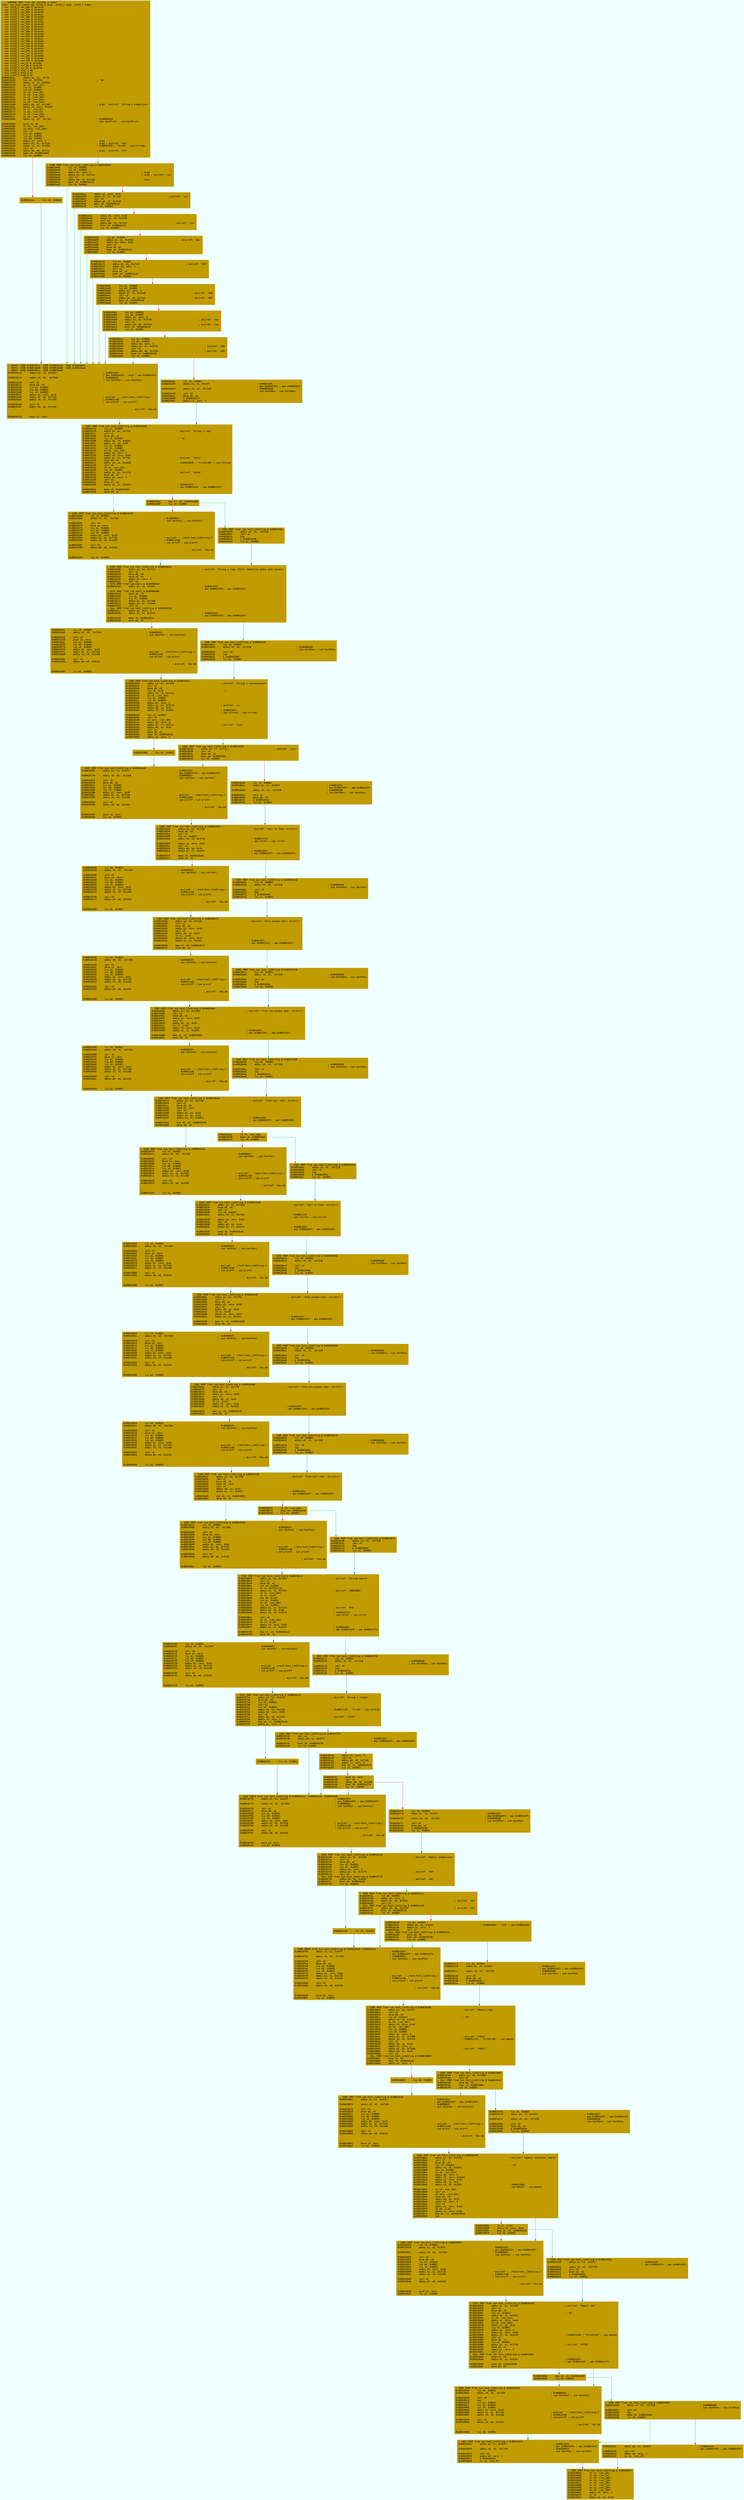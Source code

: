digraph code {
	graph [bgcolor=azure fontsize=8 fontname="Courier" splines="ortho"];
	node [fillcolor=gray style=filled shape=box];
	edge [arrowhead="normal"];
	"0x8001013c" [URL="sym.test_libString/0x8001013c", fillcolor="#c19c00",color="#c19c00", fontname="Courier",label="  ; UNKNOWN XREF from obj.testtab @ +0x6c\l3132: sym.test_libString (int32_t arg1, int32_t arg2, int32_t arg3);\l; var int32_t var_68h @ sp+0x10\l; var int32_t var_64h @ sp+0x14\l; var int32_t var_60h @ sp+0x18\l; var int32_t var_5ch @ sp+0x1c\l; var int32_t var_58h @ sp+0x20\l; var int32_t var_56h @ sp+0x22\l; var int32_t var_54h @ sp+0x24\l; var int32_t var_50h @ sp+0x28\l; var int32_t var_4eh @ sp+0x2a\l; var int32_t var_4ch @ sp+0x2c\l; var int32_t var_48h @ sp+0x30\l; var int32_t var_44h @ sp+0x34\l; var int32_t var_40h @ sp+0x38\l; var int32_t var_3ch @ sp+0x3c\l; var int32_t var_38h @ sp+0x40\l; var int32_t var_34h @ sp+0x44\l; var int32_t var_30h @ sp+0x48\l; var int32_t var_24h @ sp+0x54\l; var int32_t var_20h @ sp+0x58\l; var int32_t var_1ch @ sp+0x5c\l; var int32_t var_18h @ sp+0x60\l; var int32_t var_14h @ sp+0x64\l; var int32_t var_10h @ sp+0x68\l; var int32_t var_ch @ sp+0x6c\l; var int32_t var_8h @ sp+0x70\l; var int32_t var_4h @ sp+0x74\l; arg int32_t arg1 @ a0\l; arg int32_t arg2 @ a1\l; arg int32_t arg3 @ a2\l0x8001013c      addiu sp, sp, -0x78\l0x80010140      lui v0, 0x5758                                         ; 'XW'\l0x80010144      addiu v0, v0, 0x595a\l0x80010148      sw s2, (var_1ch)\l0x8001014c      lui a1, 0x8001\l0x80010150      lui s2, 0x8001\l0x80010154      sw ra, (var_4h)\l0x80010158      sw s4, (var_14h)\l0x8001015c      sw s1, (var_20h)\l0x80010160      sw s0, (var_24h)\l0x80010164      sw v0, (var_54h)\l0x80010168      addiu a1, a1, 0x7104                                   ; arg2 ; esilref: 'String n comparison'\l0x8001016c      addiu v0, zero, 0x5a59\l0x80010170      sw s7, (var_8h)\l0x80010174      sw s6, (var_ch)\l0x80010178      sw s5, (var_10h)\l0x8001017c      sw s3, (var_18h)\l0x80010180      addiu s2, s2, -0x71bc                                  ; 0x80008e44\l                                                                       ; sym.testPrint ; sym.testPrint\l0x80010184      move s0, a0\l0x80010188      sh v0, (var_50h)\l0x8001018c      sb zero, (var_4eh)\l0x80010190      jalr s2\l0x80010194      lui s4, 0x8001\l0x80010198      lui a1, 0x8001\l0x8001019c      lui a0, 0x8001\l0x800101a0      addiu a2, zero, 2                                      ; arg3\l0x800101a4      addiu a1, a1, 0x7118                                   ; arg2 ; esilref: 'WVU'\l0x800101a8      addiu s4, s4, 0x2094                                   ; 0x80012094 ; \"%\\x18\" ; sym.strncmp\l0x800101ac      jalr s4\l0x800101b0      addiu a0, a0, 0x711c                                   ; arg1 ; esilref: 'ZYX'\l0x800101b4      bgez v0, 0x80010a04\l0x800101b8      lui s1, 0x8001\l"]
	"0x800101bc" [URL="sym.test_libString/0x800101bc", fillcolor="#c19c00",color="#c19c00", fontname="Courier",label="0x800101bc      lui v0, 0x8001\l"]
	"0x800101c0" [URL="sym.test_libString/0x800101c0", fillcolor="#c19c00",color="#c19c00", fontname="Courier",label="; XREFS: CODE 0x80010a1c  CODE 0x80010a34  CODE 0x80010a4c  \l; XREFS: CODE 0x80010a68  CODE 0x80010a84  CODE 0x80010aa4  \l; XREFS: CODE 0x80010ac4  CODE 0x80010ae4  \l0x800101c0      addiu a1, s1, 0x43fc                                   ; 0x800143fc\l                                                                       ; aav.0x800143fc ; arg2 ; aav.0x800143fc\l0x800101c4      addiu v0, v0, -0x7204                                  ; 0x80008dfc\l                                                                       ; sym.testFail ; sym.testFail\l0x800101c8      jalr v0\l0x800101cc      move a0, s0\l0x800101d0      lui a1, 0x8001\l0x800101d4      lui a0, 0x8001\l0x800101d8      lui v0, 0x8001\l0x800101dc      addiu a2, zero, 0x16\l0x800101e0      addiu a1, a1, 0x7120                                   ; esilref: '../test/test_libString.c'\l0x800101e4      addiu v0, v0, 0x1c68                                   ; 0x80011c68\l                                                                       ; sym.printf ; sym.printf\l0x800101e8      jalr v0\l0x800101ec      addiu a0, a0, 0x5104                                   \l; esilref: '\t&s:&d\r\l; '\l0x800101f0      move s3, zero\l"]
	"0x800101f4" [URL="sym.test_libString/0x800101f4", fillcolor="#c19c00",color="#c19c00", fontname="Courier",label="; CODE XREF from sym.test_libString @ 0x80010b00\l0x800101f4      lui a1, 0x8001\l0x800101f8      addiu a1, a1, 0x715c                                   ; esilref: 'String n copy'\l0x800101fc      jalr s2\l0x80010200      move a0, s0\l0x80010204      lui v0, 0x6463                                         ; 'cd'\l0x80010208      addiu v0, v0, 0x6261\l0x8001020c      addiu s5, sp, 0x44\l0x80010210      lui a1, 0x8001\l0x80010214      lui s6, 0x8001\l0x80010218      sw v0, (var_34h)\l0x8001021c      addiu a2, zero, 3\l0x80010220      addiu v0, zero, 0x65\l0x80010224      addiu a1, a1, 0x716c                                   ; esilref: 'fghij'\l0x80010228      move a0, s5\l0x8001022c      addiu s6, s6, 0x20d8                                   ; 0x800120d8 ; \"%\\x10\\x80\" ; sym.strncpy\l0x80010230      jalr s6\l0x80010234      sh v0, (var_30h)\l0x80010238      lui a1, 0x8001\l0x8001023c      addiu a1, a1, 0x7174                                   ; esilref: 'fghde'\l0x80010240      move a0, s5\l0x80010244      addiu a2, zero, 5\l0x80010248      jalr s4\l0x8001024c      move s7, v0\l0x80010250      addiu a1, s1, 0x43fc                                   ; 0x800143fc\l                                                                       ; aav.0x800143fc ; aav.0x800143fc\l0x80010254      bnez v0, 0x80010264\l0x80010258      move a0, s0\l"]
	"0x8001025c" [URL="sym.test_libString/0x8001025c", fillcolor="#c19c00",color="#c19c00", fontname="Courier",label="0x8001025c      beq s7, s5, 0x80010b08\l0x80010260      lui v0, 0x8001\l"]
	"0x80010264" [URL="sym.test_libString/0x80010264", fillcolor="#c19c00",color="#c19c00", fontname="Courier",label="; CODE XREF from sym.test_libString @ 0x80010254\l0x80010264      lui v0, 0x8001\l0x80010268      addiu v0, v0, -0x7204                                  ; 0x80008dfc\l                                                                       ; sym.testFail ; sym.testFail\l0x8001026c      jalr v0\l0x80010270      move s3, zero\l0x80010274      lui a1, 0x8001\l0x80010278      lui a0, 0x8001\l0x8001027c      lui v0, 0x8001\l0x80010280      addiu a2, zero, 0x25\l0x80010284      addiu a1, a1, 0x7120                                   ; esilref: '../test/test_libString.c'\l0x80010288      addiu v0, v0, 0x1c68                                   ; 0x80011c68\l                                                                       ; sym.printf ; sym.printf\l0x8001028c      jalr v0\l0x80010290      addiu a0, a0, 0x5104                                   \l; esilref: '\t&s:&d\r\l; '\l0x80010294      lui a1, 0x8001\l"]
	"0x80010298" [URL="sym.test_libString/0x80010298", fillcolor="#c19c00",color="#c19c00", fontname="Courier",label="; CODE XREF from sym.test_libString @ 0x80010b14\l0x80010298      addiu a1, a1, 0x717c                                   ; esilref: 'String n copy (fills remaining space with zeroes)'\l0x8001029c      jalr s2\l0x800102a0      move a0, s0\l0x800102a4      move a0, s5\l0x800102a8      addiu a2, zero, 6\l0x800102ac      jalr s6\l; DATA XREF from sym.shell @ 0x80006340\l0x800102b0      addiu a1, s1, 0x43fc                                   ; 0x800143fc\l                                                                       ; aav.0x800143fc ; aav.0x800143fc\l; DATA XREF from sym.shell @ 0x80006384\l0x800102b4      move a0, s5\l0x800102b8      lui a1, 0x8001\l0x800102bc      lui s5, 0x8001\l0x800102c0      addiu a1, a1, 0x7348\l0x800102c4      addiu s5, s5, 0x1be4\l0x800102c8      jalr s5\l; CALL XREF from sym.test_libString @ 0x800102c8\l0x800102cc      addiu a2, zero, 6\l0x800102d0      addiu a1, s1, 0x43fc                                   ; 0x800143fc\l                                                                       ; aav.0x800143fc ; aav.0x800143fc\l0x800102d4      beqz v0, 0x80010b1c\l0x800102d8      move a0, s0\l"]
	"0x800102dc" [URL="sym.test_libString/0x800102dc", fillcolor="#c19c00",color="#c19c00", fontname="Courier",label="0x800102dc      lui v0, 0x8001\l0x800102e0      addiu v0, v0, -0x7204                                  ; 0x80008dfc\l                                                                       ; sym.testFail ; sym.testFail\l0x800102e4      jalr v0\l0x800102e8      move s3, zero\l0x800102ec      lui a1, 0x8001\l0x800102f0      lui a0, 0x8001\l0x800102f4      lui v0, 0x8001\l0x800102f8      addiu a2, zero, 0x29\l0x800102fc      addiu a1, a1, 0x7120                                   ; esilref: '../test/test_libString.c'\l0x80010300      addiu v0, v0, 0x1c68                                   ; 0x80011c68\l                                                                       ; sym.printf ; sym.printf\l0x80010304      jalr v0\l0x80010308      addiu a0, a0, 0x5104                                   \l; esilref: '\t&s:&d\r\l; '\l0x8001030c      lui a1, 0x8001\l"]
	"0x80010310" [URL="sym.test_libString/0x80010310", fillcolor="#c19c00",color="#c19c00", fontname="Courier",label="; CODE XREF from sym.test_libString @ 0x80010b2c\l0x80010310      addiu a1, a1, 0x71b0                                   ; esilref: 'String n concantenate'\l0x80010314      jalr s2\l0x80010318      move a0, s0\l0x8001031c      lui v0, 0x78                                           ; 'x'\l0x80010320      addiu v0, v0, 0x797a\l0x80010324      sw v0, (var_3ch)\l0x80010328      lui a1, 0x8001\l0x8001032c      lui v0, 0x8001\l0x80010330      addiu a2, zero, 1\l0x80010334      addiu a1, a1, 0x71c8                                   ; esilref: 'wv'\l0x80010338      addiu a0, sp, 0x3c\l0x8001033c      addiu v0, v0, 0x201c                                   ; 0x8001201c\l                                                                       ; sym.strncat ; sym.strncat\l0x80010340      lui s7, 0x8001\l0x80010344      jalr v0\l0x80010348      sh zero, (var_38h)\l0x8001034c      addiu a2, zero, 4\l0x80010350      addiu a1, s7, 0x71cc                                   ; esilref: 'zyxw'\l0x80010354      addiu a0, sp, 0x3c\l0x80010358      jalr s4\l0x8001035c      move s6, v0\l0x80010360      beqz v0, 0x80010b34\l0x80010364      addiu a2, zero, 4\l"]
	"0x80010368" [URL="sym.test_libString/0x80010368", fillcolor="#c19c00",color="#c19c00", fontname="Courier",label="0x80010368      lui v0, 0x8001\l"]
	"0x8001036c" [URL="sym.test_libString/0x8001036c", fillcolor="#c19c00",color="#c19c00", fontname="Courier",label="; CODE XREF from sym.test_libString @ 0x80010b40\l0x8001036c      addiu a1, s1, 0x43fc                                   ; 0x800143fc\l                                                                       ; aav.0x800143fc ; aav.0x800143fc\l0x80010370      addiu v0, v0, -0x7204                                  ; 0x80008dfc\l                                                                       ; sym.testFail ; sym.testFail\l0x80010374      jalr v0\l0x80010378      move a0, s0\l0x8001037c      lui a1, 0x8001\l0x80010380      lui a0, 0x8001\l0x80010384      lui v0, 0x8001\l0x80010388      addiu a2, zero, 0x30\l0x8001038c      addiu a1, a1, 0x7120                                   ; esilref: '../test/test_libString.c'\l0x80010390      addiu v0, v0, 0x1c68                                   ; 0x80011c68\l                                                                       ; sym.printf ; sym.printf\l0x80010394      jalr v0\l0x80010398      addiu a0, a0, 0x5104                                   \l; esilref: '\t&s:&d\r\l; '\l0x8001039c      move s3, zero\l0x800103a0      lui a1, 0x8001\l"]
	"0x800103a4" [URL="sym.test_libString/0x800103a4", fillcolor="#c19c00",color="#c19c00", fontname="Courier",label="; CODE XREF from sym.test_libString @ 0x80010b5c\l0x800103a4      addiu a1, a1, 0x71d4                                   ; esilref: 'Fail to find; strchr()'\l0x800103a8      move a0, s0\l0x800103ac      jalr s2\l0x800103b0      lui s4, 0x8001\l0x800103b4      addiu s4, s4, 0x1f18                                   ; 0x80011f18\l                                                                       ; sym.strchr ; sym.strchr\l0x800103b8      addiu a1, zero, 0x61\l0x800103bc      jalr s4\l0x800103c0      addiu a0, sp, 0x24\l0x800103c4      addiu a1, s1, 0x43fc                                   ; 0x800143fc\l                                                                       ; aav.0x800143fc ; aav.0x800143fc\l0x800103c8      beqz v0, 0x80010b64\l0x800103cc      move a0, s0\l"]
	"0x800103d0" [URL="sym.test_libString/0x800103d0", fillcolor="#c19c00",color="#c19c00", fontname="Courier",label="0x800103d0      lui v0, 0x8001\l0x800103d4      addiu v0, v0, -0x7204                                  ; 0x80008dfc\l                                                                       ; sym.testFail ; sym.testFail\l0x800103d8      jalr v0\l0x800103dc      move s3, zero\l0x800103e0      lui a1, 0x8001\l0x800103e4      lui a0, 0x8001\l0x800103e8      lui v0, 0x8001\l0x800103ec      addiu a2, zero, 0x37\l0x800103f0      addiu a1, a1, 0x7120                                   ; esilref: '../test/test_libString.c'\l0x800103f4      addiu v0, v0, 0x1c68                                   ; 0x80011c68\l                                                                       ; sym.printf ; sym.printf\l0x800103f8      jalr v0\l0x800103fc      addiu a0, a0, 0x5104                                   \l; esilref: '\t&s:&d\r\l; '\l0x80010400      lui a1, 0x8001\l"]
	"0x80010404" [URL="sym.test_libString/0x80010404", fillcolor="#c19c00",color="#c19c00", fontname="Courier",label="; CODE XREF from sym.test_libString @ 0x80010b74\l0x80010404      addiu a1, a1, 0x71ec                                   ; esilref: 'Find unique char; strchr()'\l0x80010408      jalr s2\l0x8001040c      move a0, s0\l0x80010410      addiu a1, zero, 0x58\l0x80010414      jalr s4\l0x80010418      addiu a0, sp, 0x24\l0x8001041c      lb v1, 1(v0)\l0x80010420      addiu v0, zero, 0x57\l0x80010424      addiu a1, s1, 0x43fc                                   ; 0x800143fc\l                                                                       ; aav.0x800143fc ; aav.0x800143fc\l0x80010428      beq v1, v0, 0x80010b7c\l0x8001042c      move a0, s0\l"]
	"0x80010430" [URL="sym.test_libString/0x80010430", fillcolor="#c19c00",color="#c19c00", fontname="Courier",label="0x80010430      lui v0, 0x8001\l0x80010434      addiu v0, v0, -0x7204                                  ; 0x80008dfc\l                                                                       ; sym.testFail ; sym.testFail\l0x80010438      jalr v0\l0x8001043c      move s3, zero\l0x80010440      lui a1, 0x8001\l0x80010444      lui a0, 0x8001\l0x80010448      lui v0, 0x8001\l0x8001044c      addiu a2, zero, 0x3c\l0x80010450      addiu a1, a1, 0x7120                                   ; esilref: '../test/test_libString.c'\l0x80010454      addiu v0, v0, 0x1c68                                   ; 0x80011c68\l                                                                       ; sym.printf ; sym.printf\l0x80010458      jalr v0\l0x8001045c      addiu a0, a0, 0x5104                                   \l; esilref: '\t&s:&d\r\l; '\l0x80010460      lui a1, 0x8001\l"]
	"0x80010464" [URL="sym.test_libString/0x80010464", fillcolor="#c19c00",color="#c19c00", fontname="Courier",label="; CODE XREF from sym.test_libString @ 0x80010b8c\l0x80010464      addiu a1, a1, 0x7208                                   ; esilref: 'Find non-unique char; strchr()'\l0x80010468      jalr s2\l0x8001046c      move a0, s0\l0x80010470      addiu a1, zero, 0x59\l0x80010474      jalr s4\l0x80010478      addiu a0, sp, 0x24\l0x8001047c      lb v1, 1(v0)\l0x80010480      addiu v0, zero, 0x58\l0x80010484      addiu a1, s1, 0x43fc                                   ; 0x800143fc\l                                                                       ; aav.0x800143fc ; aav.0x800143fc\l0x80010488      beq v1, v0, 0x80010b94\l0x8001048c      move a0, s0\l"]
	"0x80010490" [URL="sym.test_libString/0x80010490", fillcolor="#c19c00",color="#c19c00", fontname="Courier",label="0x80010490      lui v0, 0x8001\l0x80010494      addiu v0, v0, -0x7204                                  ; 0x80008dfc\l                                                                       ; sym.testFail ; sym.testFail\l0x80010498      jalr v0\l0x8001049c      move s3, zero\l0x800104a0      lui a1, 0x8001\l0x800104a4      lui a0, 0x8001\l0x800104a8      lui v0, 0x8001\l0x800104ac      addiu a2, zero, 0x41\l0x800104b0      addiu a1, a1, 0x7120                                   ; esilref: '../test/test_libString.c'\l0x800104b4      addiu v0, v0, 0x1c68                                   ; 0x80011c68\l                                                                       ; sym.printf ; sym.printf\l0x800104b8      jalr v0\l0x800104bc      addiu a0, a0, 0x5104                                   \l; esilref: '\t&s:&d\r\l; '\l0x800104c0      lui a1, 0x8001\l"]
	"0x800104c4" [URL="sym.test_libString/0x800104c4", fillcolor="#c19c00",color="#c19c00", fontname="Courier",label="; CODE XREF from sym.test_libString @ 0x80010ba4\l0x800104c4      addiu a1, a1, 0x7228                                   ; esilref: 'Find null char; strchr()'\l0x800104c8      jalr s2\l0x800104cc      move a0, s0\l0x800104d0      move a1, zero\l0x800104d4      jalr s4\l0x800104d8      addiu a0, sp, 0x24\l0x800104dc      addiu s6, sp, 0x2a\l0x800104e0      addiu a1, s1, 0x43fc                                   ; 0x800143fc\l                                                                       ; aav.0x800143fc ; aav.0x800143fc\l0x800104e4      bne s6, v0, 0x800104f8\l0x800104e8      move a0, s0\l"]
	"0x800104ec" [URL="sym.test_libString/0x800104ec", fillcolor="#c19c00",color="#c19c00", fontname="Courier",label="0x800104ec      lb v0, (var_4eh)\l0x800104f0      beqz v0, 0x80010bac\l0x800104f4      lui v0, 0x8001\l"]
	"0x800104f8" [URL="sym.test_libString/0x800104f8", fillcolor="#c19c00",color="#c19c00", fontname="Courier",label="; CODE XREF from sym.test_libString @ 0x800104e4\l0x800104f8      lui v0, 0x8001\l0x800104fc      addiu v0, v0, -0x7204                                  ; 0x80008dfc\l                                                                       ; sym.testFail ; sym.testFail\l0x80010500      jalr v0\l0x80010504      move s3, zero\l0x80010508      lui a1, 0x8001\l0x8001050c      lui a0, 0x8001\l0x80010510      lui v0, 0x8001\l0x80010514      addiu a2, zero, 0x46\l0x80010518      addiu a1, a1, 0x7120                                   ; esilref: '../test/test_libString.c'\l0x8001051c      addiu v0, v0, 0x1c68                                   ; 0x80011c68\l                                                                       ; sym.printf ; sym.printf\l0x80010520      jalr v0\l0x80010524      addiu a0, a0, 0x5104                                   \l; esilref: '\t&s:&d\r\l; '\l0x80010528      lui a1, 0x8001\l"]
	"0x8001052c" [URL="sym.test_libString/0x8001052c", fillcolor="#c19c00",color="#c19c00", fontname="Courier",label="; CODE XREF from sym.test_libString @ 0x80010bb8\l0x8001052c      addiu a1, a1, 0x7244                                   ; esilref: 'Fail to find; strrchr()'\l0x80010530      move a0, s0\l0x80010534      jalr s2\l0x80010538      lui s4, 0x8001\l0x8001053c      addiu s4, s4, 0x214c                                   ; 0x8001214c\l                                                                       ; sym.strrchr ; sym.strrchr\l0x80010540      addiu a1, zero, 0x61\l0x80010544      jalr s4\l0x80010548      addiu a0, sp, 0x24\l0x8001054c      addiu a1, s1, 0x43fc                                   ; 0x800143fc\l                                                                       ; aav.0x800143fc ; aav.0x800143fc\l0x80010550      beqz v0, 0x80010bc0\l0x80010554      move a0, s0\l"]
	"0x80010558" [URL="sym.test_libString/0x80010558", fillcolor="#c19c00",color="#c19c00", fontname="Courier",label="0x80010558      lui v0, 0x8001\l0x8001055c      addiu v0, v0, -0x7204                                  ; 0x80008dfc\l                                                                       ; sym.testFail ; sym.testFail\l0x80010560      jalr v0\l0x80010564      move s3, zero\l0x80010568      lui a1, 0x8001\l0x8001056c      lui a0, 0x8001\l0x80010570      lui v0, 0x8001\l0x80010574      addiu a2, zero, 0x4c\l0x80010578      addiu a1, a1, 0x7120                                   ; esilref: '../test/test_libString.c'\l0x8001057c      addiu v0, v0, 0x1c68                                   ; 0x80011c68\l                                                                       ; sym.printf ; sym.printf\l0x80010580      jalr v0\l0x80010584      addiu a0, a0, 0x5104                                   \l; esilref: '\t&s:&d\r\l; '\l0x80010588      lui a1, 0x8001\l"]
	"0x8001058c" [URL="sym.test_libString/0x8001058c", fillcolor="#c19c00",color="#c19c00", fontname="Courier",label="; CODE XREF from sym.test_libString @ 0x80010bd0\l0x8001058c      addiu a1, a1, 0x725c                                   ; esilref: 'Find unique char; strrchr()'\l0x80010590      jalr s2\l0x80010594      move a0, s0\l0x80010598      addiu a1, zero, 0x58\l0x8001059c      jalr s4\l0x800105a0      addiu a0, sp, 0x24\l0x800105a4      lb v1, 1(v0)\l0x800105a8      addiu v0, zero, 0x57\l0x800105ac      addiu a1, s1, 0x43fc                                   ; 0x800143fc\l                                                                       ; aav.0x800143fc ; aav.0x800143fc\l0x800105b0      beq v1, v0, 0x80010bd8\l0x800105b4      move a0, s0\l"]
	"0x800105b8" [URL="sym.test_libString/0x800105b8", fillcolor="#c19c00",color="#c19c00", fontname="Courier",label="0x800105b8      lui v0, 0x8001\l0x800105bc      addiu v0, v0, -0x7204                                  ; 0x80008dfc\l                                                                       ; sym.testFail ; sym.testFail\l0x800105c0      jalr v0\l0x800105c4      move s3, zero\l0x800105c8      lui a1, 0x8001\l0x800105cc      lui a0, 0x8001\l0x800105d0      lui v0, 0x8001\l0x800105d4      addiu a2, zero, 0x51\l0x800105d8      addiu a1, a1, 0x7120                                   ; esilref: '../test/test_libString.c'\l0x800105dc      addiu v0, v0, 0x1c68                                   ; 0x80011c68\l                                                                       ; sym.printf ; sym.printf\l0x800105e0      jalr v0\l0x800105e4      addiu a0, a0, 0x5104                                   \l; esilref: '\t&s:&d\r\l; '\l0x800105e8      lui a1, 0x8001\l"]
	"0x800105ec" [URL="sym.test_libString/0x800105ec", fillcolor="#c19c00",color="#c19c00", fontname="Courier",label="; CODE XREF from sym.test_libString @ 0x80010be8\l0x800105ec      addiu a1, a1, 0x7278                                   ; esilref: 'Find non-unique char; strrchr()'\l0x800105f0      jalr s2\l0x800105f4      move a0, s0\l0x800105f8      addiu a1, zero, 0x59\l0x800105fc      jalr s4\l0x80010600      addiu a0, sp, 0x24\l0x80010604      lb v1, 1(v0)\l0x80010608      addiu v0, zero, 0x5a\l0x8001060c      addiu a1, s1, 0x43fc                                   ; 0x800143fc\l                                                                       ; aav.0x800143fc ; aav.0x800143fc\l0x80010610      beq v1, v0, 0x80010bf0\l0x80010614      move a0, s0\l"]
	"0x80010618" [URL="sym.test_libString/0x80010618", fillcolor="#c19c00",color="#c19c00", fontname="Courier",label="0x80010618      lui v0, 0x8001\l0x8001061c      addiu v0, v0, -0x7204                                  ; 0x80008dfc\l                                                                       ; sym.testFail ; sym.testFail\l0x80010620      jalr v0\l0x80010624      move s3, zero\l0x80010628      lui a1, 0x8001\l0x8001062c      lui a0, 0x8001\l0x80010630      lui v0, 0x8001\l0x80010634      addiu a2, zero, 0x56\l0x80010638      addiu a1, a1, 0x7120                                   ; esilref: '../test/test_libString.c'\l0x8001063c      addiu v0, v0, 0x1c68                                   ; 0x80011c68\l                                                                       ; sym.printf ; sym.printf\l0x80010640      jalr v0\l0x80010644      addiu a0, a0, 0x5104                                   \l; esilref: '\t&s:&d\r\l; '\l0x80010648      lui a1, 0x8001\l"]
	"0x8001064c" [URL="sym.test_libString/0x8001064c", fillcolor="#c19c00",color="#c19c00", fontname="Courier",label="; CODE XREF from sym.test_libString @ 0x80010c00\l0x8001064c      addiu a1, a1, 0x7298                                   ; esilref: 'Find null char; strrchr()'\l0x80010650      jalr s2\l0x80010654      move a0, s0\l0x80010658      move a1, zero\l0x8001065c      jalr s4\l0x80010660      addiu a0, sp, 0x24\l0x80010664      addiu a1, s1, 0x43fc                                   ; 0x800143fc\l                                                                       ; aav.0x800143fc ; aav.0x800143fc\l0x80010668      bne s6, v0, 0x8001067c\l0x8001066c      move a0, s0\l"]
	"0x80010670" [URL="sym.test_libString/0x80010670", fillcolor="#c19c00",color="#c19c00", fontname="Courier",label="0x80010670      lb v0, (var_4eh)\l0x80010674      beqz v0, 0x80010c08\l0x80010678      lui v0, 0x8001\l"]
	"0x8001067c" [URL="sym.test_libString/0x8001067c", fillcolor="#c19c00",color="#c19c00", fontname="Courier",label="; CODE XREF from sym.test_libString @ 0x80010668\l0x8001067c      lui v0, 0x8001\l0x80010680      addiu v0, v0, -0x7204                                  ; 0x80008dfc\l                                                                       ; sym.testFail ; sym.testFail\l0x80010684      jalr v0\l0x80010688      move s3, zero\l0x8001068c      lui a1, 0x8001\l0x80010690      lui a0, 0x8001\l0x80010694      lui v0, 0x8001\l0x80010698      addiu a2, zero, 0x5b\l0x8001069c      addiu a1, a1, 0x7120                                   ; esilref: '../test/test_libString.c'\l0x800106a0      addiu v0, v0, 0x1c68                                   ; 0x80011c68\l                                                                       ; sym.printf ; sym.printf\l0x800106a4      jalr v0\l0x800106a8      addiu a0, a0, 0x5104                                   \l; esilref: '\t&s:&d\r\l; '\l0x800106ac      lui a1, 0x8001\l"]
	"0x800106b0" [URL="sym.test_libString/0x800106b0", fillcolor="#c19c00",color="#c19c00", fontname="Courier",label="; CODE XREF from sym.test_libString @ 0x80010c14\l0x800106b0      addiu a1, a1, 0x72b4                                   ; esilref: 'String search'\l0x800106b4      jalr s2\l0x800106b8      move a0, s0\l0x800106bc      lui v0, 0x8001\l0x800106c0      lw v1, 0x733c(v0)\l0x800106c4      addiu v0, v0, 0x733c                                   ; esilref: 'ABBCDEBA'\l0x800106c8      sw v1, (var_68h)\l0x800106cc      lw v1, 4(v0)\l0x800106d0      lbu v0, 8(v0)\l0x800106d4      lui a1, 0x8001\l0x800106d8      sb v0, (var_60h)\l0x800106dc      lui v0, 0x8001\l0x800106e0      addiu a1, a1, 0x72c4                                   ; esilref: 'BCD'\l0x800106e4      addiu a0, sp, 0x10\l0x800106e8      addiu v0, v0, 0x2174                                   ; 0x80012174\l                                                                       ; sym.strstr ; sym.strstr\l0x800106ec      jalr v0\l0x800106f0      sw v1, (var_64h)\l0x800106f4      lb v1, 3(v0)\l0x800106f8      addiu v0, zero, 0x45\l0x800106fc      addiu a1, s1, 0x43fc                                   ; 0x800143fc\l                                                                       ; aav.0x800143fc ; aav.0x800143fc\l0x80010700      beq v1, v0, 0x80010c1c\l0x80010704      move a0, s0\l"]
	"0x80010708" [URL="sym.test_libString/0x80010708", fillcolor="#c19c00",color="#c19c00", fontname="Courier",label="0x80010708      lui v0, 0x8001\l0x8001070c      addiu v0, v0, -0x7204                                  ; 0x80008dfc\l                                                                       ; sym.testFail ; sym.testFail\l0x80010710      jalr v0\l0x80010714      move s3, zero\l0x80010718      lui a1, 0x8001\l0x8001071c      lui a0, 0x8001\l0x80010720      lui v0, 0x8001\l0x80010724      addiu a2, zero, 0x63\l0x80010728      addiu a1, a1, 0x7120                                   ; esilref: '../test/test_libString.c'\l0x8001072c      addiu v0, v0, 0x1c68                                   ; 0x80011c68\l                                                                       ; sym.printf ; sym.printf\l0x80010730      jalr v0\l0x80010734      addiu a0, a0, 0x5104                                   \l; esilref: '\t&s:&d\r\l; '\l0x80010738      lui a1, 0x8001\l"]
	"0x8001073c" [URL="sym.test_libString/0x8001073c", fillcolor="#c19c00",color="#c19c00", fontname="Courier",label="; CODE XREF from sym.test_libString @ 0x80010c2c\l0x8001073c      addiu a1, a1, 0x72c8                                   ; esilref: 'String n length'\l0x80010740      move a0, s0\l0x80010744      lui s6, 0x8001\l0x80010748      jalr s2\l0x8001074c      lui s4, 0x8001\l0x80010750      addiu s4, s4, 0x2120                                   ; 0x80012120 ; \"%\\x10\" ; sym.strnlen\l0x80010754      addiu a1, zero, 0x64\l0x80010758      jalr s4\l0x8001075c      addiu a0, s6, 0x72d8                                   ; esilref: '12345'\l0x80010760      addiu v1, zero, 5\l0x80010764      beq v0, v1, 0x80010c34\l0x80010768      addiu a1, zero, 5\l"]
	"0x8001076c" [URL="sym.test_libString/0x8001076c", fillcolor="#c19c00",color="#c19c00", fontname="Courier",label="0x8001076c      lui v0, 0x8001\l"]
	"0x80010770" [URL="sym.test_libString/0x80010770", fillcolor="#c19c00",color="#c19c00", fontname="Courier",label="; CODE XREFS from sym.test_libString @ 0x80010c3c, 0x80010c54, 0x80010c68\l0x80010770      addiu a1, s1, 0x43fc                                   ; 0x800143fc\l                                                                       ; aav.0x800143fc ; aav.0x800143fc\l0x80010774      addiu v0, v0, -0x7204                                  ; 0x80008dfc\l                                                                       ; sym.testFail ; sym.testFail\l0x80010778      jalr v0\l0x8001077c      move a0, s0\l0x80010780      lui a1, 0x8001\l0x80010784      lui a0, 0x8001\l0x80010788      lui v0, 0x8001\l0x8001078c      addiu a2, zero, 0x67\l0x80010790      addiu a1, a1, 0x7120                                   ; esilref: '../test/test_libString.c'\l0x80010794      addiu v0, v0, 0x1c68                                   ; 0x80011c68\l                                                                       ; sym.printf ; sym.printf\l0x80010798      jalr v0\l0x8001079c      addiu a0, a0, 0x5104                                   \l; esilref: '\t&s:&d\r\l; '\l0x800107a0      move s3, zero\l0x800107a4      lui a1, 0x8001\l"]
	"0x800107a8" [URL="sym.test_libString/0x800107a8", fillcolor="#c19c00",color="#c19c00", fontname="Courier",label="; CODE XREF from sym.test_libString @ 0x80010c84\l0x800107a8      addiu a1, a1, 0x72e0                                   ; esilref: 'Memory comparsion'\l0x800107ac      jalr s2\l0x800107b0      move a0, s0\l0x800107b4      lui a1, 0x8001\l0x800107b8      lui a0, 0x8001\l0x800107bc      addiu a2, zero, 3\l0x800107c0      addiu a1, a1, 0x72f4                                   ; esilref: 'DEF'\l0x800107c4      jalr s5\l; CALL XREF from sym.test_libString @ 0x800107c4\l0x800107c8      addiu a0, a0, 0x5b6c                                   ; esilref: 'ABC'\l0x800107cc      blez v0, 0x80010c8c\l0x800107d0      lui a1, 0x8001\l"]
	"0x800107d4" [URL="sym.test_libString/0x800107d4", fillcolor="#c19c00",color="#c19c00", fontname="Courier",label="0x800107d4      lui v0, 0x8001\l"]
	"0x800107d8" [URL="sym.test_libString/0x800107d8", fillcolor="#c19c00",color="#c19c00", fontname="Courier",label="; CODE XREFS from sym.test_libString @ 0x80010ca0, 0x80010cbc\l0x800107d8      addiu a1, s1, 0x43fc                                   ; 0x800143fc\l                                                                       ; aav.0x800143fc ; aav.0x800143fc\l0x800107dc      addiu v0, v0, -0x7204                                  ; 0x80008dfc\l                                                                       ; sym.testFail ; sym.testFail\l0x800107e0      jalr v0\l0x800107e4      move a0, s0\l0x800107e8      lui a1, 0x8001\l0x800107ec      lui a0, 0x8001\l0x800107f0      lui v0, 0x8001\l0x800107f4      addiu a2, zero, 0x6e\l0x800107f8      addiu a1, a1, 0x7120                                   ; esilref: '../test/test_libString.c'\l0x800107fc      addiu v0, v0, 0x1c68                                   ; 0x80011c68\l                                                                       ; sym.printf ; sym.printf\l0x80010800      jalr v0\l0x80010804      addiu a0, a0, 0x5104                                   \l; esilref: '\t&s:&d\r\l; '\l0x80010808      move s3, zero\l0x8001080c      lui a1, 0x8001\l"]
	"0x80010810" [URL="sym.test_libString/0x80010810", fillcolor="#c19c00",color="#c19c00", fontname="Courier",label="; CODE XREF from sym.test_libString @ 0x80010cd8\l0x80010810      addiu a1, a1, 0x72fc                                   ; esilref: 'Memory copy'\l0x80010814      jalr s2\l0x80010818      move a0, s0\l0x8001081c      lui v0, 0x4443                                         ; 'CD'\l0x80010820      addiu v0, v0, 0x4241\l0x80010824      sw v0, (var_44h)\l0x80010828      addiu v0, zero, 0x45\l0x8001082c      sh v0, (var_40h)\l0x80010830      lui s6, 0x8001\l0x80010834      lui v0, 0x8001\l0x80010838      addiu a2, zero, 5\l0x8001083c      addiu a1, s6, 0x7308                                   ; esilref: 'FGHIJ'\l0x80010840      addiu v0, v0, 0x1c14                                   ; 0x80011c14 ; \"%\\x10\\x80\" ; sym.memcpy\l0x80010844      jalr v0\l0x80010848      addiu a0, sp, 0x34\l0x8001084c      addiu a2, zero, 5\l0x80010850      addiu a1, s6, 0x7308                                   ; esilref: 'FGHIJ'\l0x80010854      addiu a0, sp, 0x34\l0x80010858      jalr s5\l; CALL XREF from sym.test_libString @ 0x80010858\l0x8001085c      move s4, v0\l0x80010860      beqz v0, 0x80010ce0\l0x80010864      addiu a2, zero, 5\l"]
	"0x80010868" [URL="sym.test_libString/0x80010868", fillcolor="#c19c00",color="#c19c00", fontname="Courier",label="0x80010868      lui v0, 0x8001\l"]
	"0x8001086c" [URL="sym.test_libString/0x8001086c", fillcolor="#c19c00",color="#c19c00", fontname="Courier",label="; CODE XREF from sym.test_libString @ 0x80010cec\l0x8001086c      addiu a1, s1, 0x43fc                                   ; 0x800143fc\l                                                                       ; aav.0x800143fc ; aav.0x800143fc\l0x80010870      addiu v0, v0, -0x7204                                  ; 0x80008dfc\l                                                                       ; sym.testFail ; sym.testFail\l0x80010874      jalr v0\l0x80010878      move a0, s0\l0x8001087c      lui a1, 0x8001\l0x80010880      lui a0, 0x8001\l0x80010884      lui v0, 0x8001\l0x80010888      addiu a2, zero, 0x77\l0x8001088c      addiu a1, a1, 0x7120                                   ; esilref: '../test/test_libString.c'\l0x80010890      addiu v0, v0, 0x1c68                                   ; 0x80011c68\l                                                                       ; sym.printf ; sym.printf\l0x80010894      jalr v0\l0x80010898      addiu a0, a0, 0x5104                                   \l; esilref: '\t&s:&d\r\l; '\l0x8001089c      move s3, zero\l0x800108a0      lui a1, 0x8001\l"]
	"0x800108a4" [URL="sym.test_libString/0x800108a4", fillcolor="#c19c00",color="#c19c00", fontname="Courier",label="; CODE XREF from sym.test_libString @ 0x80010d08\l0x800108a4      addiu a1, a1, 0x7310                                   ; esilref: 'Memory character search'\l0x800108a8      jalr s2\l0x800108ac      move a0, s0\l0x800108b0      lui v0, 0x6463                                         ; 'cd'\l0x800108b4      addiu v0, v0, 0x6261\l0x800108b8      lui s4, 0x8001\l0x800108bc      sw v0, (var_5ch)\l0x800108c0      addiu a2, zero, 6\l0x800108c4      addiu v0, zero, 0x6162\l0x800108c8      addiu a1, zero, 0x62\l0x800108cc      addiu a0, sp, 0x1c\l0x800108d0      addiu s4, s4, 0x1bbc                                   ; 0x80011bbc\l                                                                       ; sym.memchr ; sym.memchr\l0x800108d4      sh v0, (var_58h)\l0x800108d8      jalr s4\l0x800108dc      sb zero, (var_56h)\l0x800108e0      move s6, v0\l0x800108e4      addiu a0, sp, 0x1c\l0x800108e8      addiu a2, zero, 6\l0x800108ec      jalr s4\l0x800108f0      addiu a1, zero, 0x63\l0x800108f4      lb a0, 1(s6)\l0x800108f8      addiu v1, zero, 0x63\l0x800108fc      bne a0, v1, 0x80010914\l0x80010900      nop\l"]
	"0x80010904" [URL="sym.test_libString/0x80010904", fillcolor="#c19c00",color="#c19c00", fontname="Courier",label="0x80010904      lb v1, 1(v0)\l0x80010908      addiu v0, zero, 0x64\l0x8001090c      beq v1, v0, 0x80010d10\l0x80010910      lui v0, 0x8001\l"]
	"0x80010914" [URL="sym.test_libString/0x80010914", fillcolor="#c19c00",color="#c19c00", fontname="Courier",label="; CODE XREF from sym.test_libString @ 0x800108fc\l0x80010914      lui v0, 0x8001\l0x80010918      addiu a1, s1, 0x43fc                                   ; 0x800143fc\l                                                                       ; aav.0x800143fc ; aav.0x800143fc\l0x8001091c      addiu v0, v0, -0x7204                                  ; 0x80008dfc\l                                                                       ; sym.testFail ; sym.testFail\l0x80010920      jalr v0\l0x80010924      move a0, s0\l0x80010928      lui a1, 0x8001\l0x8001092c      lui a0, 0x8001\l0x80010930      lui v0, 0x8001\l0x80010934      addiu a2, zero, 0x80\l0x80010938      addiu a1, a1, 0x7120                                   ; esilref: '../test/test_libString.c'\l0x8001093c      addiu v0, v0, 0x1c68                                   ; 0x80011c68\l                                                                       ; sym.printf ; sym.printf\l0x80010940      jalr v0\l0x80010944      addiu a0, a0, 0x5104                                   \l; esilref: '\t&s:&d\r\l; '\l0x80010948      move s3, zero\l0x8001094c      lui a1, 0x8001\l"]
	"0x80010950" [URL="sym.test_libString/0x80010950", fillcolor="#c19c00",color="#c19c00", fontname="Courier",label="; CODE XREF from sym.test_libString @ 0x80010d20\l0x80010950      addiu a1, a1, 0x7328                                   ; esilref: 'Memory set'\l0x80010954      jalr s2\l0x80010958      move a0, s0\l0x8001095c      lui v0, 0x4443                                         ; 'CD'\l0x80010960      addiu v0, v0, 0x4241\l0x80010964      sw v0, (var_4ch)\l0x80010968      addiu v0, zero, 0x45\l0x8001096c      sh v0, (var_48h)\l0x80010970      addiu s2, sp, 0x2c\l0x80010974      lui v0, 0x8001\l0x80010978      addiu a2, zero, 3\l0x8001097c      addiu a1, zero, 0x46\l0x80010980      addiu v0, v0, 0x1c40                                   ; 0x80011c40 ; \"%\\x10\\x80\" ; sym.memset\l0x80010984      jalr v0\l0x80010988      move a0, s2\l0x8001098c      lui a1, 0x8001\l0x80010990      addiu a1, a1, 0x7334                                   ; esilref: 'FFFDE'\l0x80010994      move a0, s2\l0x80010998      addiu a2, zero, 5\l0x8001099c      jalr s5\l; CALL XREF from sym.test_libString @ 0x8001099c\l0x800109a0      move s4, v0\l0x800109a4      addiu a1, s1, 0x43fc                                   ; 0x800143fc\l                                                                       ; aav.0x800143fc ; aav.0x800143fc\l0x800109a8      bnez v0, 0x800109b8\l0x800109ac      move a0, s0\l"]
	"0x800109b0" [URL="sym.test_libString/0x800109b0", fillcolor="#c19c00",color="#c19c00", fontname="Courier",label="0x800109b0      beq s4, s2, 0x80010d28\l0x800109b4      lui s0, 0x8001\l"]
	"0x800109b8" [URL="sym.test_libString/0x800109b8", fillcolor="#c19c00",color="#c19c00", fontname="Courier",label="; CODE XREF from sym.test_libString @ 0x800109a8\l0x800109b8      lui v0, 0x8001\l0x800109bc      addiu v0, v0, -0x7204                                  ; 0x80008dfc\l                                                                       ; sym.testFail ; sym.testFail\l0x800109c0      jalr v0\l0x800109c4      nop\l0x800109c8      lui a1, 0x8001\l0x800109cc      lui a0, 0x8001\l0x800109d0      lui v0, 0x8001\l0x800109d4      addiu a2, zero, 0x87\l0x800109d8      addiu a1, a1, 0x7120                                   ; esilref: '../test/test_libString.c'\l0x800109dc      addiu v0, v0, 0x1c68                                   ; 0x80011c68\l                                                                       ; sym.printf ; sym.printf\l0x800109e0      jalr v0\l0x800109e4      addiu a0, a0, 0x5104                                   \l; esilref: '\t&s:&d\r\l; '\l0x800109e8      lui v0, 0x8001\l"]
	"0x800109ec" [URL="sym.test_libString/0x800109ec", fillcolor="#c19c00",color="#c19c00", fontname="Courier",label="; CODE XREF from sym.test_libString @ 0x80010d34\l0x800109ec      addiu a1, s1, 0x43fc                                   ; 0x800143fc\l                                                                       ; aav.0x800143fc ; aav.0x800143fc\l0x800109f0      addiu v0, v0, -0x7204                                  ; 0x80008dfc\l                                                                       ; sym.testFail ; sym.testFail\l0x800109f4      jalr v0\l0x800109f8      addiu a0, zero, 1\l0x800109fc      b 0x80010d4c\l0x80010a00      lw ra, (var_4h)\l"]
	"0x80010a04" [URL="sym.test_libString/0x80010a04", fillcolor="#c19c00",color="#c19c00", fontname="Courier",label="; CODE XREF from sym.test_libString @ 0x800101b4\l0x80010a04      lui s3, 0x8001\l0x80010a08      lui s5, 0x8001\l0x80010a0c      addiu a2, zero, 2                                      ; arg3\l0x80010a10      addiu a1, s3, 0x713c                                   ; arg2 ; esilref: 'zyx'\l0x80010a14      jalr s4\l0x80010a18      addiu a0, s5, 0x7140                                   ; arg1\l0x80010a1c      bgtz v0, 0x800101c0\l0x80010a20      lui v0, 0x8001\l"]
	"0x80010a24" [URL="sym.test_libString/0x80010a24", fillcolor="#c19c00",color="#c19c00", fontname="Courier",label="0x80010a24      addiu a2, zero, 0x32\l0x80010a28      addiu a1, s3, 0x713c                                   ; esilref: 'zyx'\l0x80010a2c      jalr s4\l0x80010a30      addiu a0, s5, 0x7140\l0x80010a34      bgtz v0, 0x800101c0\l0x80010a38      lui v0, 0x8001\l"]
	"0x80010a3c" [URL="sym.test_libString/0x80010a3c", fillcolor="#c19c00",color="#c19c00", fontname="Courier",label="0x80010a3c      addiu a2, zero, 0x32\l0x80010a40      addiu a1, s5, 0x7140\l0x80010a44      jalr s4\l0x80010a48      addiu a0, s3, 0x713c                                   ; esilref: 'zyx'\l0x80010a4c      bltz v0, 0x800101c0\l0x80010a50      lui v0, 0x8001\l"]
	"0x80010a54" [URL="sym.test_libString/0x80010a54", fillcolor="#c19c00",color="#c19c00", fontname="Courier",label="0x80010a54      lui a1, 0x8001\l0x80010a58      addiu a1, a1, 0x5fdc                                   ; esilref: 'abc'\l0x80010a5c      addiu a2, zero, 0x32\l0x80010a60      jalr s4\l0x80010a64      move a0, a1\l0x80010a68      bnez v0, 0x800101c0\l0x80010a6c      lui v0, 0x8001\l"]
	"0x80010a70" [URL="sym.test_libString/0x80010a70", fillcolor="#c19c00",color="#c19c00", fontname="Courier",label="0x80010a70      lui a1, 0x8001\l0x80010a74      addiu a1, a1, 0x7144                                   ; esilref: '987'\l0x80010a78      addiu a2, zero, 2\l0x80010a7c      jalr s4\l0x80010a80      move a0, a1\l0x80010a84      bnez v0, 0x800101c0\l0x80010a88      lui v0, 0x8001\l"]
	"0x80010a8c" [URL="sym.test_libString/0x80010a8c", fillcolor="#c19c00",color="#c19c00", fontname="Courier",label="0x80010a8c      lui a1, 0x8001\l0x80010a90      lui a0, 0x8001\l0x80010a94      addiu a2, zero, 3\l0x80010a98      addiu a1, a1, 0x7148                                   ; esilref: 'NOQ'\l0x80010a9c      jalr s4\l0x80010aa0      addiu a0, a0, 0x714c                                   ; esilref: 'NOP'\l0x80010aa4      bgtz v0, 0x800101c0\l0x80010aa8      lui v0, 0x8001\l"]
	"0x80010aac" [URL="sym.test_libString/0x80010aac", fillcolor="#c19c00",color="#c19c00", fontname="Courier",label="0x80010aac      lui a1, 0x8001\l0x80010ab0      lui a0, 0x8001\l0x80010ab4      addiu a2, zero, 3\l0x80010ab8      addiu a1, a1, 0x7150                                   ; esilref: 'nop'\l0x80010abc      jalr s4\l0x80010ac0      addiu a0, a0, 0x7154                                   ; esilref: 'noq'\l0x80010ac4      bltz v0, 0x800101c0\l0x80010ac8      lui v0, 0x8001\l"]
	"0x80010acc" [URL="sym.test_libString/0x80010acc", fillcolor="#c19c00",color="#c19c00", fontname="Courier",label="0x80010acc      lui a1, 0x8001\l0x80010ad0      lui a0, 0x8001\l0x80010ad4      addiu a2, zero, 2\l0x80010ad8      addiu a1, a1, 0x5f70                                   ; esilref: '456'\l0x80010adc      jalr s4\l0x80010ae0      addiu a0, a0, 0x7158                                   ; esilref: '450'\l0x80010ae4      bnez v0, 0x800101c0\l0x80010ae8      lui v0, 0x8001\l"]
	"0x80010aec" [URL="sym.test_libString/0x80010aec", fillcolor="#c19c00",color="#c19c00", fontname="Courier",label="0x80010aec      lui v0, 0x8001\l0x80010af0      addiu a1, s1, 0x43fc                                   ; 0x800143fc\l                                                                       ; aav.0x800143fc ; aav.0x800143fc\l0x80010af4      addiu v0, v0, -0x7228                                  ; 0x80008dd8\l                                                                       ; sym.testPass ; sym.testPass\l0x80010af8      jalr v0\l0x80010afc      move a0, s0\l0x80010b00      b 0x800101f4\l0x80010b04      addiu s3, zero, 1\l"]
	"0x80010b08" [URL="sym.test_libString/0x80010b08", fillcolor="#c19c00",color="#c19c00", fontname="Courier",label="; CODE XREF from sym.test_libString @ 0x8001025c\l0x80010b08      addiu v0, v0, -0x7228\l0x80010b0c      jalr v0\l0x80010b10      nop\l0x80010b14      b 0x80010298\l0x80010b18      lui a1, 0x8001\l"]
	"0x80010b1c" [URL="sym.test_libString/0x80010b1c", fillcolor="#c19c00",color="#c19c00", fontname="Courier",label="; CODE XREF from sym.test_libString @ 0x800102d4\l0x80010b1c      lui v0, 0x8001\l0x80010b20      addiu v0, v0, -0x7228                                  ; 0x80008dd8\l                                                                       ; sym.testPass ; sym.testPass\l0x80010b24      jalr v0\l0x80010b28      nop\l0x80010b2c      b 0x80010310\l0x80010b30      lui a1, 0x8001\l"]
	"0x80010b34" [URL="sym.test_libString/0x80010b34", fillcolor="#c19c00",color="#c19c00", fontname="Courier",label="; CODE XREF from sym.test_libString @ 0x80010360\l0x80010b34      addiu a1, s7, 0x71cc                                   ; esilref: 'zyxw'\l0x80010b38      jalr s4\l0x80010b3c      move a0, s6\l0x80010b40      bnez v0, 0x8001036c\l0x80010b44      lui v0, 0x8001\l"]
	"0x80010b48" [URL="sym.test_libString/0x80010b48", fillcolor="#c19c00",color="#c19c00", fontname="Courier",label="0x80010b48      lui v0, 0x8001\l0x80010b4c      addiu a1, s1, 0x43fc                                   ; 0x800143fc\l                                                                       ; aav.0x800143fc ; aav.0x800143fc\l0x80010b50      addiu v0, v0, -0x7228                                  ; 0x80008dd8\l                                                                       ; sym.testPass ; sym.testPass\l0x80010b54      jalr v0\l0x80010b58      move a0, s0\l0x80010b5c      b 0x800103a4\l0x80010b60      lui a1, 0x8001\l"]
	"0x80010b64" [URL="sym.test_libString/0x80010b64", fillcolor="#c19c00",color="#c19c00", fontname="Courier",label="; CODE XREF from sym.test_libString @ 0x800103c8\l0x80010b64      lui v0, 0x8001\l0x80010b68      addiu v0, v0, -0x7228                                  ; 0x80008dd8\l                                                                       ; sym.testPass ; sym.testPass\l0x80010b6c      jalr v0\l0x80010b70      nop\l0x80010b74      b 0x80010404\l0x80010b78      lui a1, 0x8001\l"]
	"0x80010b7c" [URL="sym.test_libString/0x80010b7c", fillcolor="#c19c00",color="#c19c00", fontname="Courier",label="; CODE XREF from sym.test_libString @ 0x80010428\l0x80010b7c      lui v0, 0x8001\l0x80010b80      addiu v0, v0, -0x7228                                  ; 0x80008dd8\l                                                                       ; sym.testPass ; sym.testPass\l0x80010b84      jalr v0\l0x80010b88      nop\l0x80010b8c      b 0x80010464\l0x80010b90      lui a1, 0x8001\l"]
	"0x80010b94" [URL="sym.test_libString/0x80010b94", fillcolor="#c19c00",color="#c19c00", fontname="Courier",label="; CODE XREF from sym.test_libString @ 0x80010488\l0x80010b94      lui v0, 0x8001\l0x80010b98      addiu v0, v0, -0x7228                                  ; 0x80008dd8\l                                                                       ; sym.testPass ; sym.testPass\l0x80010b9c      jalr v0\l0x80010ba0      nop\l0x80010ba4      b 0x800104c4\l0x80010ba8      lui a1, 0x8001\l"]
	"0x80010bac" [URL="sym.test_libString/0x80010bac", fillcolor="#c19c00",color="#c19c00", fontname="Courier",label="; CODE XREF from sym.test_libString @ 0x800104f0\l0x80010bac      addiu v0, v0, -0x7228\l0x80010bb0      jalr v0\l0x80010bb4      nop\l0x80010bb8      b 0x8001052c\l0x80010bbc      lui a1, 0x8001\l"]
	"0x80010bc0" [URL="sym.test_libString/0x80010bc0", fillcolor="#c19c00",color="#c19c00", fontname="Courier",label="; CODE XREF from sym.test_libString @ 0x80010550\l0x80010bc0      lui v0, 0x8001\l0x80010bc4      addiu v0, v0, -0x7228                                  ; 0x80008dd8\l                                                                       ; sym.testPass ; sym.testPass\l0x80010bc8      jalr v0\l0x80010bcc      nop\l0x80010bd0      b 0x8001058c\l0x80010bd4      lui a1, 0x8001\l"]
	"0x80010bd8" [URL="sym.test_libString/0x80010bd8", fillcolor="#c19c00",color="#c19c00", fontname="Courier",label="; CODE XREF from sym.test_libString @ 0x800105b0\l0x80010bd8      lui v0, 0x8001\l0x80010bdc      addiu v0, v0, -0x7228                                  ; 0x80008dd8\l                                                                       ; sym.testPass ; sym.testPass\l0x80010be0      jalr v0\l0x80010be4      nop\l0x80010be8      b 0x800105ec\l0x80010bec      lui a1, 0x8001\l"]
	"0x80010bf0" [URL="sym.test_libString/0x80010bf0", fillcolor="#c19c00",color="#c19c00", fontname="Courier",label="; CODE XREF from sym.test_libString @ 0x80010610\l0x80010bf0      lui v0, 0x8001\l0x80010bf4      addiu v0, v0, -0x7228                                  ; 0x80008dd8\l                                                                       ; sym.testPass ; sym.testPass\l0x80010bf8      jalr v0\l0x80010bfc      nop\l0x80010c00      b 0x8001064c\l0x80010c04      lui a1, 0x8001\l"]
	"0x80010c08" [URL="sym.test_libString/0x80010c08", fillcolor="#c19c00",color="#c19c00", fontname="Courier",label="; CODE XREF from sym.test_libString @ 0x80010674\l0x80010c08      addiu v0, v0, -0x7228\l0x80010c0c      jalr v0\l0x80010c10      nop\l0x80010c14      b 0x800106b0\l0x80010c18      lui a1, 0x8001\l"]
	"0x80010c1c" [URL="sym.test_libString/0x80010c1c", fillcolor="#c19c00",color="#c19c00", fontname="Courier",label="; CODE XREF from sym.test_libString @ 0x80010700\l0x80010c1c      lui v0, 0x8001\l0x80010c20      addiu v0, v0, -0x7228                                  ; 0x80008dd8\l                                                                       ; sym.testPass ; sym.testPass\l0x80010c24      jalr v0\l0x80010c28      nop\l0x80010c2c      b 0x8001073c\l0x80010c30      lui a1, 0x8001\l"]
	"0x80010c34" [URL="sym.test_libString/0x80010c34", fillcolor="#c19c00",color="#c19c00", fontname="Courier",label="; CODE XREF from sym.test_libString @ 0x80010764\l0x80010c34      jalr s4\l0x80010c38      addiu a0, s1, 0x43fc                                   ; 0x800143fc\l                                                                       ; aav.0x800143fc ; aav.0x800143fc\l0x80010c3c      bnez v0, 0x80010770\l0x80010c40      lui v0, 0x8001\l"]
	"0x80010c44" [URL="sym.test_libString/0x80010c44", fillcolor="#c19c00",color="#c19c00", fontname="Courier",label="0x80010c44      addiu a1, zero, 3\l0x80010c48      jalr s4\l0x80010c4c      addiu a0, s6, 0x72d8\l0x80010c50      addiu v1, zero, 3\l0x80010c54      bne v0, v1, 0x80010770\l0x80010c58      lui v0, 0x8001\l"]
	"0x80010c5c" [URL="sym.test_libString/0x80010c5c", fillcolor="#c19c00",color="#c19c00", fontname="Courier",label="0x80010c5c      move a1, zero\l0x80010c60      jalr s4\l0x80010c64      addiu a0, s6, 0x72d8\l0x80010c68      bnez v0, 0x80010770\l0x80010c6c      lui v0, 0x8001\l"]
	"0x80010c70" [URL="sym.test_libString/0x80010c70", fillcolor="#c19c00",color="#c19c00", fontname="Courier",label="0x80010c70      lui v0, 0x8001\l0x80010c74      addiu a1, s1, 0x43fc                                   ; 0x800143fc\l                                                                       ; aav.0x800143fc ; aav.0x800143fc\l0x80010c78      addiu v0, v0, -0x7228                                  ; 0x80008dd8\l                                                                       ; sym.testPass ; sym.testPass\l0x80010c7c      jalr v0\l0x80010c80      move a0, s0\l0x80010c84      b 0x800107a8\l0x80010c88      lui a1, 0x8001\l"]
	"0x80010c8c" [URL="sym.test_libString/0x80010c8c", fillcolor="#c19c00",color="#c19c00", fontname="Courier",label="; CODE XREF from sym.test_libString @ 0x800107cc\l0x80010c8c      lui a0, 0x8001\l0x80010c90      addiu a2, zero, 3\l0x80010c94      addiu a1, a1, 0x5fdc                                   ; esilref: 'abc'\l0x80010c98      jalr s5\l; CALL XREF from sym.test_libString @ 0x80010c98\l0x80010c9c      addiu a0, a0, 0x72f8                                   ; esilref: 'def'\l0x80010ca0      bltz v0, 0x800107d8\l0x80010ca4      lui v0, 0x8001\l"]
	"0x80010ca8" [URL="sym.test_libString/0x80010ca8", fillcolor="#c19c00",color="#c19c00", fontname="Courier",label="0x80010ca8      lui a1, 0x8001\l0x80010cac      addiu a1, a1, 0x626c                                   ; 0x8001626c ; \"123\" ; aav.0x8001626c\l0x80010cb0      addiu a2, zero, 3\l0x80010cb4      jalr s5\l; CALL XREF from sym.test_libString @ 0x80010cb4\l0x80010cb8      move a0, a1\l0x80010cbc      bnez v0, 0x800107d8\l0x80010cc0      lui v0, 0x8001\l"]
	"0x80010cc4" [URL="sym.test_libString/0x80010cc4", fillcolor="#c19c00",color="#c19c00", fontname="Courier",label="0x80010cc4      lui v0, 0x8001\l0x80010cc8      addiu a1, s1, 0x43fc                                   ; 0x800143fc\l                                                                       ; aav.0x800143fc ; aav.0x800143fc\l0x80010ccc      addiu v0, v0, -0x7228                                  ; 0x80008dd8\l                                                                       ; sym.testPass ; sym.testPass\l0x80010cd0      jalr v0\l0x80010cd4      move a0, s0\l0x80010cd8      b 0x80010810\l0x80010cdc      lui a1, 0x8001\l"]
	"0x80010ce0" [URL="sym.test_libString/0x80010ce0", fillcolor="#c19c00",color="#c19c00", fontname="Courier",label="; CODE XREF from sym.test_libString @ 0x80010860\l0x80010ce0      addiu a1, s6, 0x7308\l0x80010ce4      jalr s5\l; CALL XREF from sym.test_libString @ 0x80010ce4\l0x80010ce8      move a0, s4\l0x80010cec      bnez v0, 0x8001086c\l0x80010cf0      lui v0, 0x8001\l"]
	"0x80010cf4" [URL="sym.test_libString/0x80010cf4", fillcolor="#c19c00",color="#c19c00", fontname="Courier",label="0x80010cf4      lui v0, 0x8001\l0x80010cf8      addiu a1, s1, 0x43fc                                   ; 0x800143fc\l                                                                       ; aav.0x800143fc ; aav.0x800143fc\l0x80010cfc      addiu v0, v0, -0x7228                                  ; 0x80008dd8\l                                                                       ; sym.testPass ; sym.testPass\l0x80010d00      jalr v0\l0x80010d04      move a0, s0\l0x80010d08      b 0x800108a4\l0x80010d0c      lui a1, 0x8001\l"]
	"0x80010d10" [URL="sym.test_libString/0x80010d10", fillcolor="#c19c00",color="#c19c00", fontname="Courier",label="; CODE XREF from sym.test_libString @ 0x8001090c\l0x80010d10      addiu a1, s1, 0x43fc                                   ; 0x800143fc\l                                                                       ; aav.0x800143fc ; aav.0x800143fc\l0x80010d14      addiu v0, v0, -0x7228\l0x80010d18      jalr v0\l0x80010d1c      move a0, s0\l0x80010d20      b 0x80010950\l0x80010d24      lui a1, 0x8001\l"]
	"0x80010d28" [URL="sym.test_libString/0x80010d28", fillcolor="#c19c00",color="#c19c00", fontname="Courier",label="; CODE XREF from sym.test_libString @ 0x800109b0\l0x80010d28      addiu s0, s0, -0x7228                                  ; 0x80008dd8\l                                                                       ; sym.testPass ; sym.testPass\l0x80010d2c      jalr s0\l0x80010d30      nop\l0x80010d34      beqz s3, 0x800109ec\l0x80010d38      lui v0, 0x8001\l"]
	"0x80010d3c" [URL="sym.test_libString/0x80010d3c", fillcolor="#c19c00",color="#c19c00", fontname="Courier",label="0x80010d3c      addiu a1, s1, 0x43fc                                   ; 0x800143fc\l                                                                       ; aav.0x800143fc ; aav.0x800143fc\l0x80010d40      jalr s0\l0x80010d44      addiu a0, zero, 1\l0x80010d48      lw ra, (var_4h)\l"]
	"0x80010d4c" [URL="sym.test_libString/0x80010d4c", fillcolor="#c19c00",color="#c19c00", fontname="Courier",label="; CODE XREF from sym.test_libString @ 0x800109fc\l0x80010d4c      lw s7, (var_8h)\l0x80010d50      lw s6, (var_ch)\l0x80010d54      lw s5, (var_10h)\l0x80010d58      lw s4, (var_14h)\l0x80010d5c      lw s3, (var_18h)\l0x80010d60      lw s2, (var_1ch)\l0x80010d64      lw s1, (var_20h)\l0x80010d68      lw s0, (var_24h)\l0x80010d6c      addiu v0, zero, 1\l0x80010d70      jr ra\l0x80010d74      addiu sp, sp, 0x78\l"]
        "0x8001013c" -> "0x80010a04" [color="#13a10e"];
        "0x8001013c" -> "0x800101bc" [color="#c50f1f"];
        "0x800101bc" -> "0x800101c0" [color="#0037da"];
        "0x800101c0" -> "0x800101f4" [color="#0037da"];
        "0x800101f4" -> "0x80010264" [color="#13a10e"];
        "0x800101f4" -> "0x8001025c" [color="#c50f1f"];
        "0x8001025c" -> "0x80010b08" [color="#13a10e"];
        "0x8001025c" -> "0x80010264" [color="#c50f1f"];
        "0x80010264" -> "0x80010298" [color="#0037da"];
        "0x80010298" -> "0x80010b1c" [color="#13a10e"];
        "0x80010298" -> "0x800102dc" [color="#c50f1f"];
        "0x800102dc" -> "0x80010310" [color="#0037da"];
        "0x80010310" -> "0x80010b34" [color="#13a10e"];
        "0x80010310" -> "0x80010368" [color="#c50f1f"];
        "0x80010368" -> "0x8001036c" [color="#0037da"];
        "0x8001036c" -> "0x800103a4" [color="#0037da"];
        "0x800103a4" -> "0x80010b64" [color="#13a10e"];
        "0x800103a4" -> "0x800103d0" [color="#c50f1f"];
        "0x800103d0" -> "0x80010404" [color="#0037da"];
        "0x80010404" -> "0x80010b7c" [color="#13a10e"];
        "0x80010404" -> "0x80010430" [color="#c50f1f"];
        "0x80010430" -> "0x80010464" [color="#0037da"];
        "0x80010464" -> "0x80010b94" [color="#13a10e"];
        "0x80010464" -> "0x80010490" [color="#c50f1f"];
        "0x80010490" -> "0x800104c4" [color="#0037da"];
        "0x800104c4" -> "0x800104f8" [color="#13a10e"];
        "0x800104c4" -> "0x800104ec" [color="#c50f1f"];
        "0x800104ec" -> "0x80010bac" [color="#13a10e"];
        "0x800104ec" -> "0x800104f8" [color="#c50f1f"];
        "0x800104f8" -> "0x8001052c" [color="#0037da"];
        "0x8001052c" -> "0x80010bc0" [color="#13a10e"];
        "0x8001052c" -> "0x80010558" [color="#c50f1f"];
        "0x80010558" -> "0x8001058c" [color="#0037da"];
        "0x8001058c" -> "0x80010bd8" [color="#13a10e"];
        "0x8001058c" -> "0x800105b8" [color="#c50f1f"];
        "0x800105b8" -> "0x800105ec" [color="#0037da"];
        "0x800105ec" -> "0x80010bf0" [color="#13a10e"];
        "0x800105ec" -> "0x80010618" [color="#c50f1f"];
        "0x80010618" -> "0x8001064c" [color="#0037da"];
        "0x8001064c" -> "0x8001067c" [color="#13a10e"];
        "0x8001064c" -> "0x80010670" [color="#c50f1f"];
        "0x80010670" -> "0x80010c08" [color="#13a10e"];
        "0x80010670" -> "0x8001067c" [color="#c50f1f"];
        "0x8001067c" -> "0x800106b0" [color="#0037da"];
        "0x800106b0" -> "0x80010c1c" [color="#13a10e"];
        "0x800106b0" -> "0x80010708" [color="#c50f1f"];
        "0x80010708" -> "0x8001073c" [color="#0037da"];
        "0x8001073c" -> "0x80010c34" [color="#13a10e"];
        "0x8001073c" -> "0x8001076c" [color="#c50f1f"];
        "0x8001076c" -> "0x80010770" [color="#0037da"];
        "0x80010770" -> "0x800107a8" [color="#0037da"];
        "0x800107a8" -> "0x80010c8c" [color="#13a10e"];
        "0x800107a8" -> "0x800107d4" [color="#c50f1f"];
        "0x800107d4" -> "0x800107d8" [color="#0037da"];
        "0x800107d8" -> "0x80010810" [color="#0037da"];
        "0x80010810" -> "0x80010ce0" [color="#13a10e"];
        "0x80010810" -> "0x80010868" [color="#c50f1f"];
        "0x80010868" -> "0x8001086c" [color="#0037da"];
        "0x8001086c" -> "0x800108a4" [color="#0037da"];
        "0x800108a4" -> "0x80010914" [color="#13a10e"];
        "0x800108a4" -> "0x80010904" [color="#c50f1f"];
        "0x80010904" -> "0x80010d10" [color="#13a10e"];
        "0x80010904" -> "0x80010914" [color="#c50f1f"];
        "0x80010914" -> "0x80010950" [color="#0037da"];
        "0x80010950" -> "0x800109b8" [color="#13a10e"];
        "0x80010950" -> "0x800109b0" [color="#c50f1f"];
        "0x800109b0" -> "0x80010d28" [color="#13a10e"];
        "0x800109b0" -> "0x800109b8" [color="#c50f1f"];
        "0x800109b8" -> "0x800109ec" [color="#0037da"];
        "0x800109ec" -> "0x80010d4c" [color="#0037da"];
        "0x80010a04" -> "0x800101c0" [color="#13a10e"];
        "0x80010a04" -> "0x80010a24" [color="#c50f1f"];
        "0x80010a24" -> "0x800101c0" [color="#13a10e"];
        "0x80010a24" -> "0x80010a3c" [color="#c50f1f"];
        "0x80010a3c" -> "0x800101c0" [color="#13a10e"];
        "0x80010a3c" -> "0x80010a54" [color="#c50f1f"];
        "0x80010a54" -> "0x800101c0" [color="#13a10e"];
        "0x80010a54" -> "0x80010a70" [color="#c50f1f"];
        "0x80010a70" -> "0x800101c0" [color="#13a10e"];
        "0x80010a70" -> "0x80010a8c" [color="#c50f1f"];
        "0x80010a8c" -> "0x800101c0" [color="#13a10e"];
        "0x80010a8c" -> "0x80010aac" [color="#c50f1f"];
        "0x80010aac" -> "0x800101c0" [color="#13a10e"];
        "0x80010aac" -> "0x80010acc" [color="#c50f1f"];
        "0x80010acc" -> "0x800101c0" [color="#13a10e"];
        "0x80010acc" -> "0x80010aec" [color="#c50f1f"];
        "0x80010aec" -> "0x800101f4" [color="#0037da"];
        "0x80010b08" -> "0x80010298" [color="#0037da"];
        "0x80010b1c" -> "0x80010310" [color="#0037da"];
        "0x80010b34" -> "0x8001036c" [color="#13a10e"];
        "0x80010b34" -> "0x80010b48" [color="#c50f1f"];
        "0x80010b48" -> "0x800103a4" [color="#0037da"];
        "0x80010b64" -> "0x80010404" [color="#0037da"];
        "0x80010b7c" -> "0x80010464" [color="#0037da"];
        "0x80010b94" -> "0x800104c4" [color="#0037da"];
        "0x80010bac" -> "0x8001052c" [color="#0037da"];
        "0x80010bc0" -> "0x8001058c" [color="#0037da"];
        "0x80010bd8" -> "0x800105ec" [color="#0037da"];
        "0x80010bf0" -> "0x8001064c" [color="#0037da"];
        "0x80010c08" -> "0x800106b0" [color="#0037da"];
        "0x80010c1c" -> "0x8001073c" [color="#0037da"];
        "0x80010c34" -> "0x80010770" [color="#13a10e"];
        "0x80010c34" -> "0x80010c44" [color="#c50f1f"];
        "0x80010c44" -> "0x80010770" [color="#13a10e"];
        "0x80010c44" -> "0x80010c5c" [color="#c50f1f"];
        "0x80010c5c" -> "0x80010770" [color="#13a10e"];
        "0x80010c5c" -> "0x80010c70" [color="#c50f1f"];
        "0x80010c70" -> "0x800107a8" [color="#0037da"];
        "0x80010c8c" -> "0x800107d8" [color="#13a10e"];
        "0x80010c8c" -> "0x80010ca8" [color="#c50f1f"];
        "0x80010ca8" -> "0x800107d8" [color="#13a10e"];
        "0x80010ca8" -> "0x80010cc4" [color="#c50f1f"];
        "0x80010cc4" -> "0x80010810" [color="#0037da"];
        "0x80010ce0" -> "0x8001086c" [color="#13a10e"];
        "0x80010ce0" -> "0x80010cf4" [color="#c50f1f"];
        "0x80010cf4" -> "0x800108a4" [color="#0037da"];
        "0x80010d10" -> "0x80010950" [color="#0037da"];
        "0x80010d28" -> "0x800109ec" [color="#13a10e"];
        "0x80010d28" -> "0x80010d3c" [color="#c50f1f"];
        "0x80010d3c" -> "0x80010d4c" [color="#0037da"];
}
